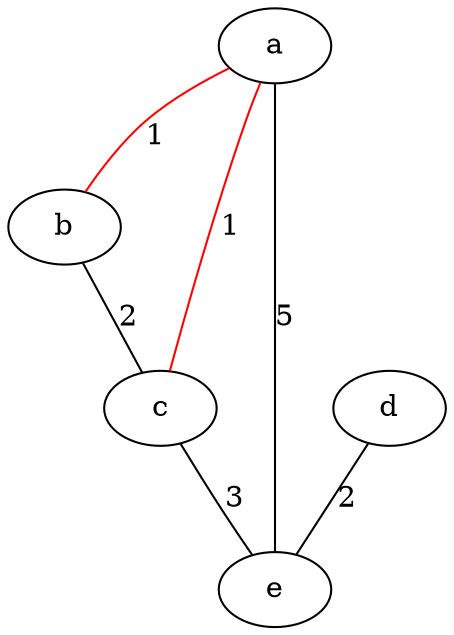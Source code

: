 strict graph "" {
	a	 [style=vertex];
	b	 [style=vertex];
	a -- b	 [color=red,
		label=1,
		style="edge",
		weight=1];
	c	 [style=vertex];
	a -- c	 [color=red,
		label=1,
		style="edge",
		weight=1];
	e	 [style=vertex];
	a -- e	 [color=black,
		label=5,
		style="edge",
		weight=5];
	b -- c	 [color=black,
		label=2,
		style="edge",
		weight=2];
	c -- e	 [color=black,
		label=3,
		style="edge",
		weight=3];
	d	 [style=vertex];
	d -- e	 [color=black,
		label=2,
		style="edge",
		weight=2];
}
